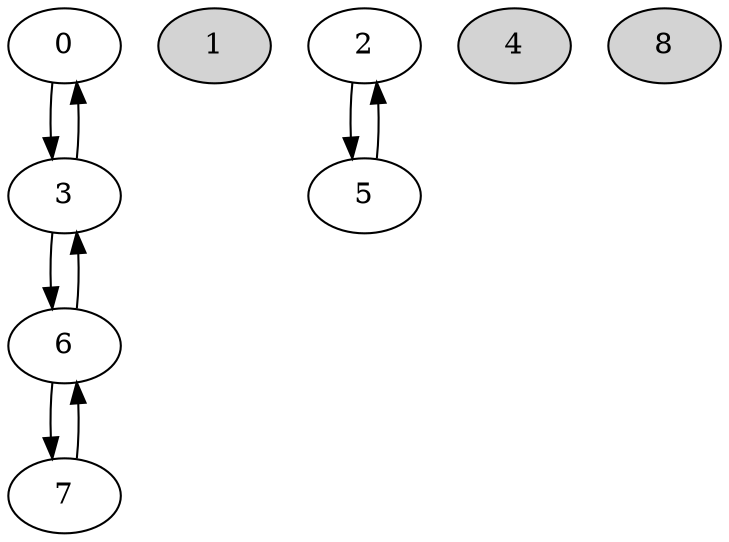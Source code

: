 digraph G {
0
0->3
1[style="filled"];
2
2->5
3
3->0
3->6
4[style="filled"];
5
5->2
6
6->3
6->7
7
7->6
8[style="filled"];
}

